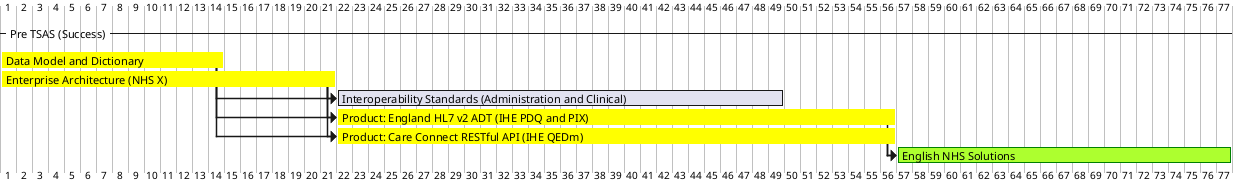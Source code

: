 @startgantt

-- Pre TSAS (Success) --


 [Data Model and Dictionary] as [dict] lasts 2 weeks
  [Enterprise Architecture (NHS X)] as [hl7ihe] lasts 3 week
   [Interoperability Standards (Administration and Clinical)] as [teamB] lasts 4 week
   [Product: England HL7 v2 ADT (IHE PDQ and PIX)] as [pdq] lasts 5 week
   [Product: Care Connect RESTful API (IHE QEDm)] as [qedm] lasts 5 week
     [English NHS Solutions] as [nhs] lasts 3 weeks

 [nhs] is colored in GreenYellow/Green

 [pdq] is colored in Yellow
 [qedm] is colored in Yellow

 [dict] is colored in Yellow
  [hl7ihe] is colored in Yellow

  [pdq] starts at [hl7ihe]'s end
 [pdq] starts at [dict]'s end
  [qedm] starts at [hl7ihe]'s end
 [qedm] starts at [dict]'s end
  [teamB] starts at [hl7ihe]'s end
 [teamB] starts at [dict]'s end


 [nhs] starts at [qedm]'s end
  [nhs] starts at [pdq]'s end

@endgantt
